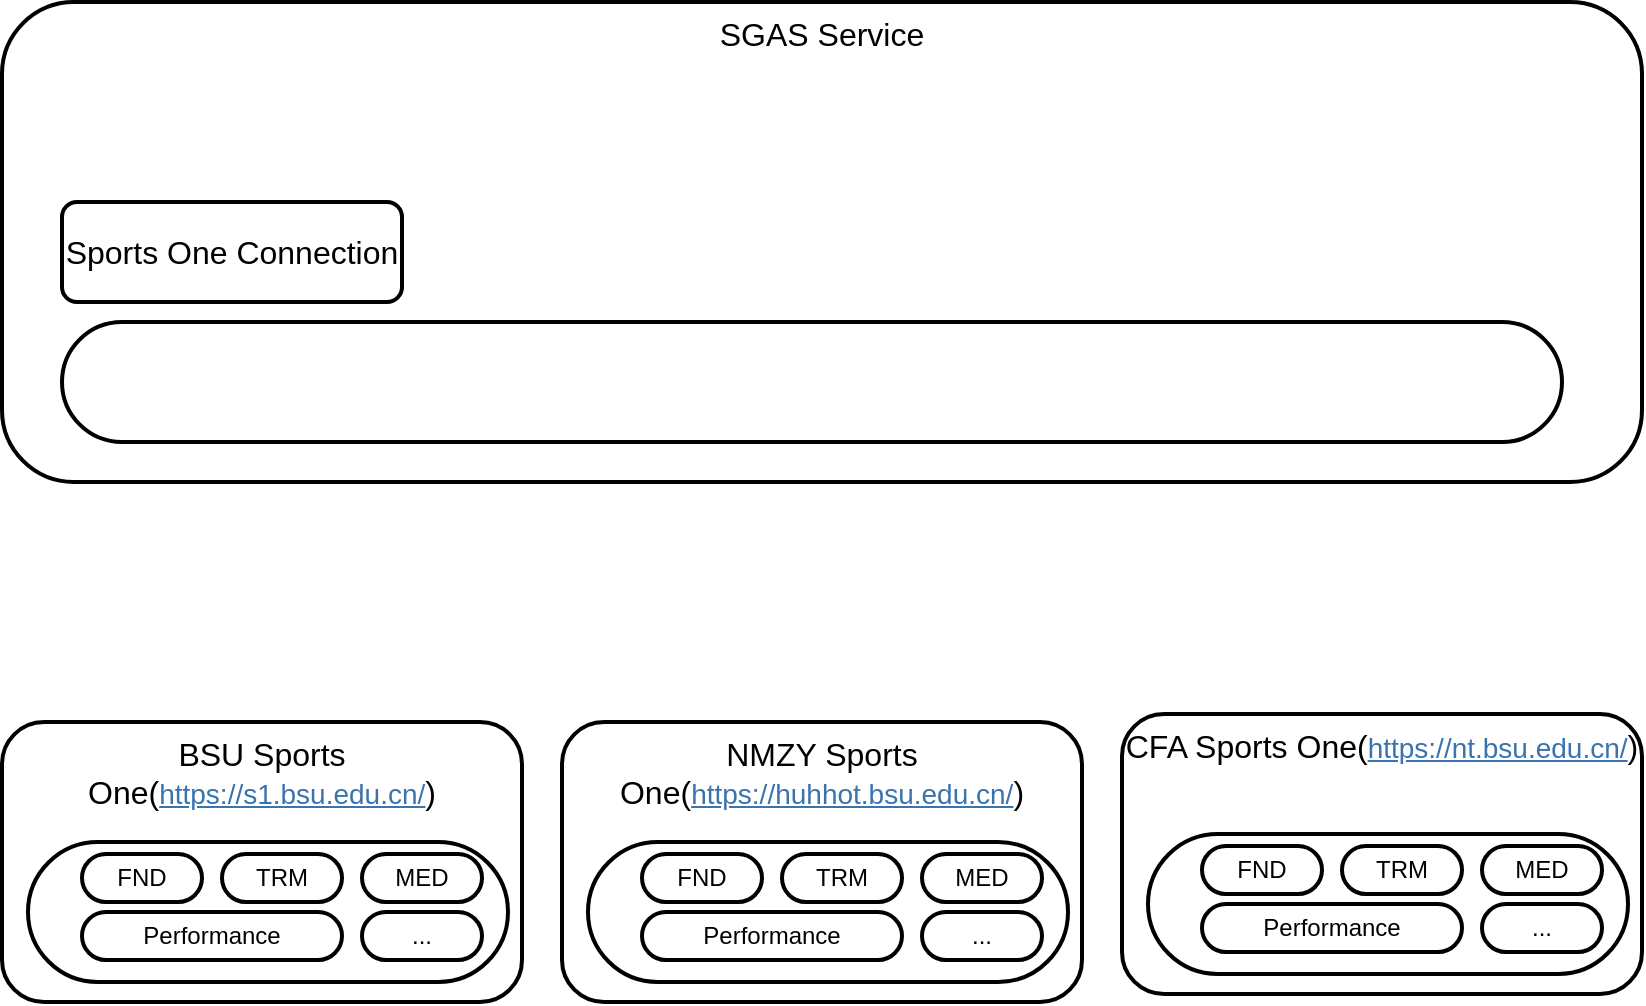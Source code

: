 <mxfile version="12.2.6" type="github" pages="1">
  <diagram id="Ty7VeFaSjmbMnnNTwiSE" name="Page-1">
    <mxGraphModel dx="857" dy="514" grid="1" gridSize="10" guides="1" tooltips="1" connect="1" arrows="1" fold="1" page="1" pageScale="1" pageWidth="827" pageHeight="1169" math="0" shadow="0">
      <root>
        <mxCell id="0"/>
        <mxCell id="1" parent="0"/>
        <mxCell id="rK1L7pS0zqMWwbK4X8Iv-1" value="BSU Sports One(&lt;a href=&quot;https://s1.bsu.edu.cn/&quot; class=&quot;external-link&quot; style=&quot;color: rgb(59 , 115 , 175) ; font-family: , , &amp;#34;segoe ui&amp;#34; , &amp;#34;roboto&amp;#34; , &amp;#34;oxygen&amp;#34; , &amp;#34;ubuntu&amp;#34; , &amp;#34;fira sans&amp;#34; , &amp;#34;droid sans&amp;#34; , &amp;#34;helvetica neue&amp;#34; , sans-serif ; font-size: 14px ; text-align: left ; background-color: rgb(255 , 255 , 255)&quot;&gt;https://s1.bsu.edu.cn/&lt;/a&gt;)" style="rounded=1;whiteSpace=wrap;html=1;verticalAlign=top;strokeWidth=2;fontSize=16;" vertex="1" parent="1">
          <mxGeometry x="80" y="410" width="260" height="140" as="geometry"/>
        </mxCell>
        <mxCell id="rK1L7pS0zqMWwbK4X8Iv-6" value="" style="rounded=1;whiteSpace=wrap;html=1;strokeWidth=2;arcSize=50;fontSize=16;" vertex="1" parent="1">
          <mxGeometry x="93" y="470" width="240" height="70" as="geometry"/>
        </mxCell>
        <mxCell id="rK1L7pS0zqMWwbK4X8Iv-2" value="FND" style="rounded=1;whiteSpace=wrap;html=1;strokeWidth=2;arcSize=50;" vertex="1" parent="1">
          <mxGeometry x="120" y="476" width="60" height="24" as="geometry"/>
        </mxCell>
        <mxCell id="rK1L7pS0zqMWwbK4X8Iv-7" value="TRM" style="rounded=1;whiteSpace=wrap;html=1;strokeWidth=2;arcSize=50;" vertex="1" parent="1">
          <mxGeometry x="190" y="476" width="60" height="24" as="geometry"/>
        </mxCell>
        <mxCell id="rK1L7pS0zqMWwbK4X8Iv-8" value="MED" style="rounded=1;whiteSpace=wrap;html=1;strokeWidth=2;arcSize=50;" vertex="1" parent="1">
          <mxGeometry x="260" y="476" width="60" height="24" as="geometry"/>
        </mxCell>
        <mxCell id="rK1L7pS0zqMWwbK4X8Iv-9" value="Performance" style="rounded=1;whiteSpace=wrap;html=1;strokeWidth=2;arcSize=50;" vertex="1" parent="1">
          <mxGeometry x="120" y="505" width="130" height="24" as="geometry"/>
        </mxCell>
        <mxCell id="rK1L7pS0zqMWwbK4X8Iv-10" value="..." style="rounded=1;whiteSpace=wrap;html=1;strokeWidth=2;arcSize=50;" vertex="1" parent="1">
          <mxGeometry x="260" y="505" width="60" height="24" as="geometry"/>
        </mxCell>
        <mxCell id="rK1L7pS0zqMWwbK4X8Iv-11" value="NMZY Sports One(&lt;a href=&quot;https://huhhot.bsu.edu.cn/&quot; class=&quot;external-link&quot; style=&quot;color: rgb(59 , 115 , 175) ; font-family: , , &amp;#34;segoe ui&amp;#34; , &amp;#34;roboto&amp;#34; , &amp;#34;oxygen&amp;#34; , &amp;#34;ubuntu&amp;#34; , &amp;#34;fira sans&amp;#34; , &amp;#34;droid sans&amp;#34; , &amp;#34;helvetica neue&amp;#34; , sans-serif ; font-size: 14px ; text-align: left ; background-color: rgb(255 , 255 , 255)&quot;&gt;https://huhhot.bsu.edu.cn/&lt;/a&gt;)" style="rounded=1;whiteSpace=wrap;html=1;verticalAlign=top;strokeWidth=2;fontSize=16;" vertex="1" parent="1">
          <mxGeometry x="360" y="410" width="260" height="140" as="geometry"/>
        </mxCell>
        <mxCell id="rK1L7pS0zqMWwbK4X8Iv-12" value="" style="rounded=1;whiteSpace=wrap;html=1;strokeWidth=2;arcSize=50;fontSize=16;" vertex="1" parent="1">
          <mxGeometry x="373" y="470" width="240" height="70" as="geometry"/>
        </mxCell>
        <mxCell id="rK1L7pS0zqMWwbK4X8Iv-13" value="FND" style="rounded=1;whiteSpace=wrap;html=1;strokeWidth=2;arcSize=50;" vertex="1" parent="1">
          <mxGeometry x="400" y="476" width="60" height="24" as="geometry"/>
        </mxCell>
        <mxCell id="rK1L7pS0zqMWwbK4X8Iv-14" value="TRM" style="rounded=1;whiteSpace=wrap;html=1;strokeWidth=2;arcSize=50;" vertex="1" parent="1">
          <mxGeometry x="470" y="476" width="60" height="24" as="geometry"/>
        </mxCell>
        <mxCell id="rK1L7pS0zqMWwbK4X8Iv-15" value="MED" style="rounded=1;whiteSpace=wrap;html=1;strokeWidth=2;arcSize=50;" vertex="1" parent="1">
          <mxGeometry x="540" y="476" width="60" height="24" as="geometry"/>
        </mxCell>
        <mxCell id="rK1L7pS0zqMWwbK4X8Iv-16" value="Performance" style="rounded=1;whiteSpace=wrap;html=1;strokeWidth=2;arcSize=50;" vertex="1" parent="1">
          <mxGeometry x="400" y="505" width="130" height="24" as="geometry"/>
        </mxCell>
        <mxCell id="rK1L7pS0zqMWwbK4X8Iv-17" value="..." style="rounded=1;whiteSpace=wrap;html=1;strokeWidth=2;arcSize=50;" vertex="1" parent="1">
          <mxGeometry x="540" y="505" width="60" height="24" as="geometry"/>
        </mxCell>
        <mxCell id="rK1L7pS0zqMWwbK4X8Iv-18" value="CFA Sports One(&lt;a href=&quot;https://nt.bsu.edu.cn/&quot; class=&quot;external-link&quot; style=&quot;color: rgb(59 , 115 , 175) ; font-family: , , &amp;#34;segoe ui&amp;#34; , &amp;#34;roboto&amp;#34; , &amp;#34;oxygen&amp;#34; , &amp;#34;ubuntu&amp;#34; , &amp;#34;fira sans&amp;#34; , &amp;#34;droid sans&amp;#34; , &amp;#34;helvetica neue&amp;#34; , sans-serif ; font-size: 14px ; text-align: left ; background-color: rgb(255 , 255 , 255)&quot;&gt;https://nt.bsu.edu.cn/&lt;/a&gt;)" style="rounded=1;whiteSpace=wrap;html=1;verticalAlign=top;strokeWidth=2;fontSize=16;" vertex="1" parent="1">
          <mxGeometry x="640" y="406" width="260" height="140" as="geometry"/>
        </mxCell>
        <mxCell id="rK1L7pS0zqMWwbK4X8Iv-19" value="" style="rounded=1;whiteSpace=wrap;html=1;strokeWidth=2;arcSize=50;fontSize=16;" vertex="1" parent="1">
          <mxGeometry x="653" y="466" width="240" height="70" as="geometry"/>
        </mxCell>
        <mxCell id="rK1L7pS0zqMWwbK4X8Iv-20" value="FND" style="rounded=1;whiteSpace=wrap;html=1;strokeWidth=2;arcSize=50;" vertex="1" parent="1">
          <mxGeometry x="680" y="472" width="60" height="24" as="geometry"/>
        </mxCell>
        <mxCell id="rK1L7pS0zqMWwbK4X8Iv-21" value="TRM" style="rounded=1;whiteSpace=wrap;html=1;strokeWidth=2;arcSize=50;" vertex="1" parent="1">
          <mxGeometry x="750" y="472" width="60" height="24" as="geometry"/>
        </mxCell>
        <mxCell id="rK1L7pS0zqMWwbK4X8Iv-22" value="MED" style="rounded=1;whiteSpace=wrap;html=1;strokeWidth=2;arcSize=50;" vertex="1" parent="1">
          <mxGeometry x="820" y="472" width="60" height="24" as="geometry"/>
        </mxCell>
        <mxCell id="rK1L7pS0zqMWwbK4X8Iv-23" value="Performance" style="rounded=1;whiteSpace=wrap;html=1;strokeWidth=2;arcSize=50;" vertex="1" parent="1">
          <mxGeometry x="680" y="501" width="130" height="24" as="geometry"/>
        </mxCell>
        <mxCell id="rK1L7pS0zqMWwbK4X8Iv-24" value="..." style="rounded=1;whiteSpace=wrap;html=1;strokeWidth=2;arcSize=50;" vertex="1" parent="1">
          <mxGeometry x="820" y="501" width="60" height="24" as="geometry"/>
        </mxCell>
        <mxCell id="rK1L7pS0zqMWwbK4X8Iv-25" value="SGAS Service" style="rounded=1;whiteSpace=wrap;html=1;strokeWidth=2;fontSize=16;verticalAlign=top;" vertex="1" parent="1">
          <mxGeometry x="80" y="50" width="820" height="240" as="geometry"/>
        </mxCell>
        <mxCell id="rK1L7pS0zqMWwbK4X8Iv-26" value="Sports One Connection" style="rounded=1;whiteSpace=wrap;html=1;strokeWidth=2;fontSize=16;" vertex="1" parent="1">
          <mxGeometry x="110" y="150" width="170" height="50" as="geometry"/>
        </mxCell>
        <mxCell id="rK1L7pS0zqMWwbK4X8Iv-27" value="" style="rounded=1;whiteSpace=wrap;html=1;strokeWidth=2;arcSize=50;fontSize=16;" vertex="1" parent="1">
          <mxGeometry x="110" y="210" width="750" height="60" as="geometry"/>
        </mxCell>
      </root>
    </mxGraphModel>
  </diagram>
</mxfile>
